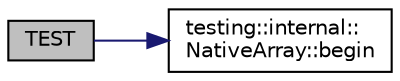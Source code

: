 digraph "TEST"
{
  edge [fontname="Helvetica",fontsize="10",labelfontname="Helvetica",labelfontsize="10"];
  node [fontname="Helvetica",fontsize="10",shape=record];
  rankdir="LR";
  Node522 [label="TEST",height=0.2,width=0.4,color="black", fillcolor="grey75", style="filled", fontcolor="black"];
  Node522 -> Node523 [color="midnightblue",fontsize="10",style="solid",fontname="Helvetica"];
  Node523 [label="testing::internal::\lNativeArray::begin",height=0.2,width=0.4,color="black", fillcolor="white", style="filled",URL="$d3/d87/classtesting_1_1internal_1_1_native_array.html#a3046d93cfa23097e7b7c91f5f982dc78"];
}
